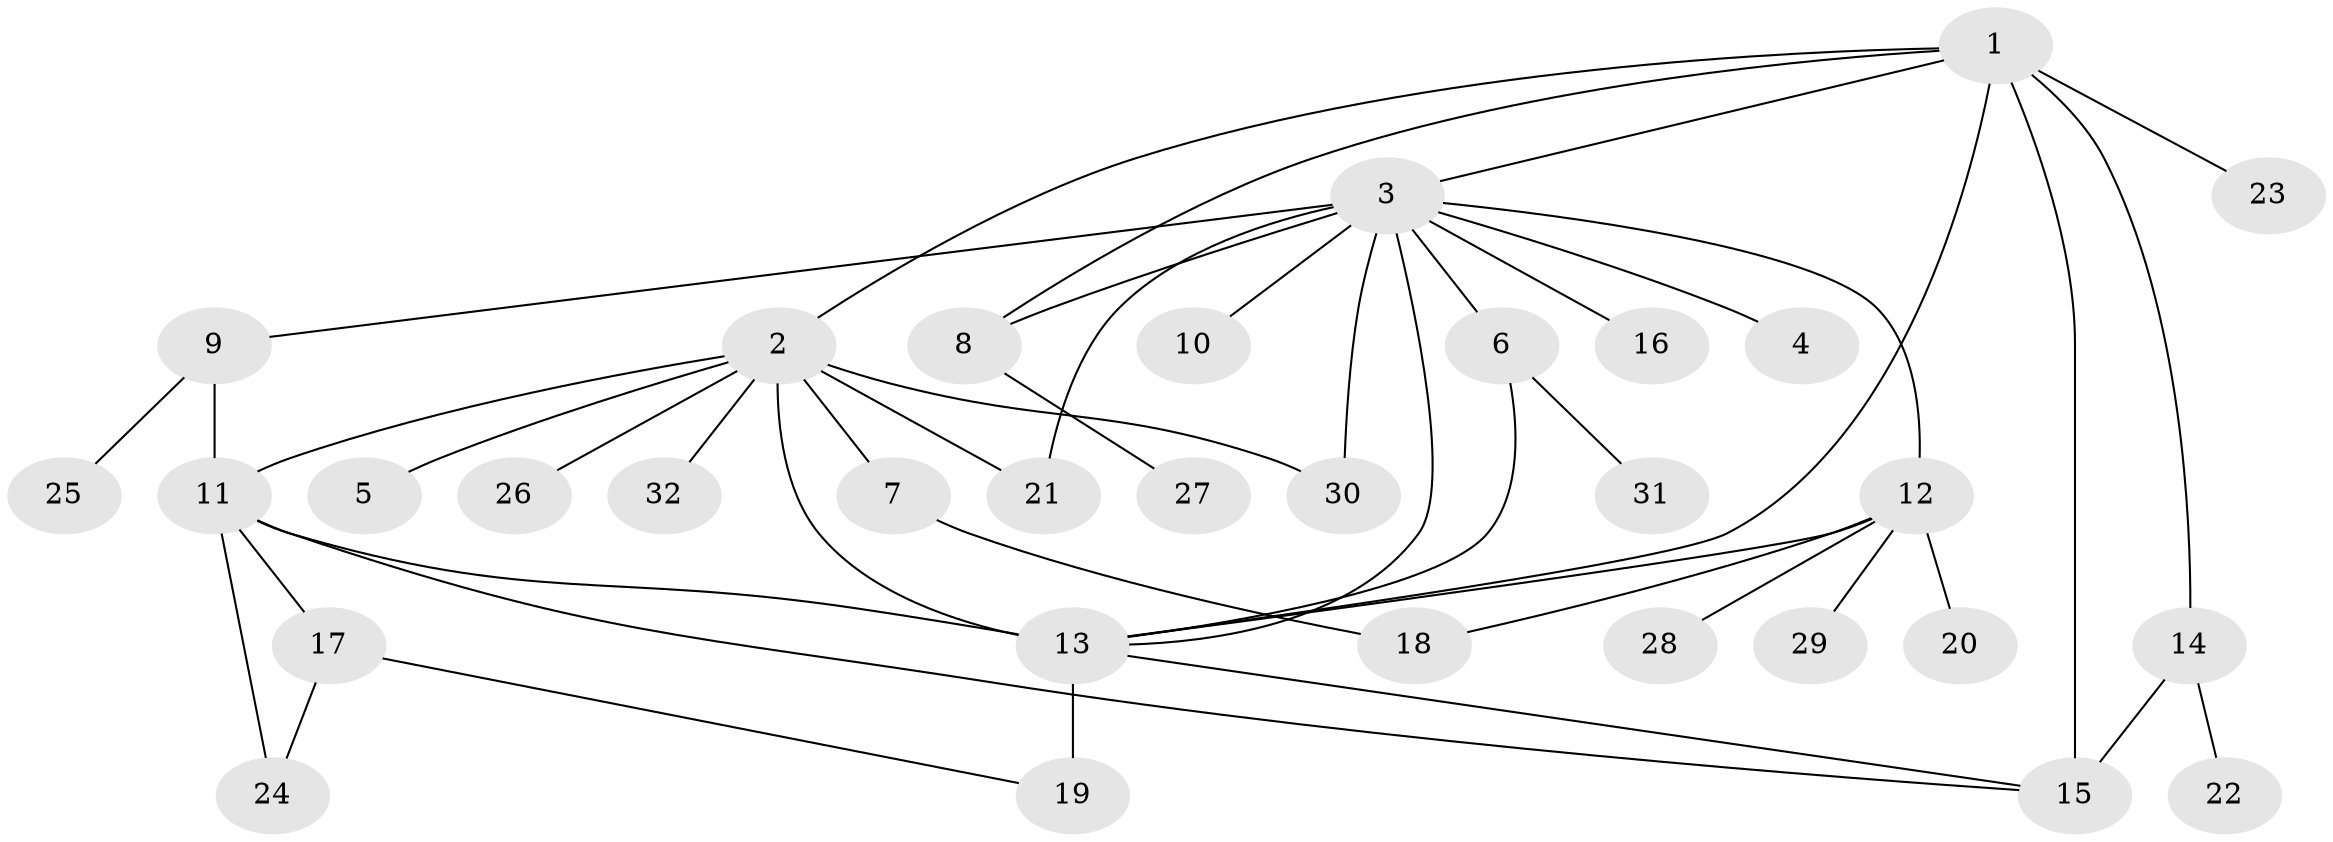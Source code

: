 // original degree distribution, {8: 0.038461538461538464, 13: 0.038461538461538464, 2: 0.11538461538461539, 1: 0.5576923076923077, 4: 0.057692307692307696, 3: 0.11538461538461539, 9: 0.019230769230769232, 10: 0.019230769230769232, 7: 0.019230769230769232, 5: 0.019230769230769232}
// Generated by graph-tools (version 1.1) at 2025/50/03/04/25 22:50:23]
// undirected, 32 vertices, 46 edges
graph export_dot {
  node [color=gray90,style=filled];
  1;
  2;
  3;
  4;
  5;
  6;
  7;
  8;
  9;
  10;
  11;
  12;
  13;
  14;
  15;
  16;
  17;
  18;
  19;
  20;
  21;
  22;
  23;
  24;
  25;
  26;
  27;
  28;
  29;
  30;
  31;
  32;
  1 -- 2 [weight=1.0];
  1 -- 3 [weight=1.0];
  1 -- 8 [weight=1.0];
  1 -- 13 [weight=1.0];
  1 -- 14 [weight=1.0];
  1 -- 15 [weight=1.0];
  1 -- 23 [weight=1.0];
  2 -- 5 [weight=1.0];
  2 -- 7 [weight=1.0];
  2 -- 11 [weight=1.0];
  2 -- 13 [weight=3.0];
  2 -- 21 [weight=1.0];
  2 -- 26 [weight=1.0];
  2 -- 30 [weight=1.0];
  2 -- 32 [weight=1.0];
  3 -- 4 [weight=1.0];
  3 -- 6 [weight=1.0];
  3 -- 8 [weight=1.0];
  3 -- 9 [weight=1.0];
  3 -- 10 [weight=1.0];
  3 -- 12 [weight=1.0];
  3 -- 13 [weight=1.0];
  3 -- 16 [weight=1.0];
  3 -- 21 [weight=1.0];
  3 -- 30 [weight=1.0];
  6 -- 13 [weight=1.0];
  6 -- 31 [weight=1.0];
  7 -- 18 [weight=1.0];
  8 -- 27 [weight=1.0];
  9 -- 11 [weight=1.0];
  9 -- 25 [weight=1.0];
  11 -- 13 [weight=1.0];
  11 -- 15 [weight=1.0];
  11 -- 17 [weight=1.0];
  11 -- 24 [weight=1.0];
  12 -- 13 [weight=1.0];
  12 -- 18 [weight=1.0];
  12 -- 20 [weight=1.0];
  12 -- 28 [weight=1.0];
  12 -- 29 [weight=1.0];
  13 -- 15 [weight=1.0];
  13 -- 19 [weight=3.0];
  14 -- 15 [weight=3.0];
  14 -- 22 [weight=1.0];
  17 -- 19 [weight=1.0];
  17 -- 24 [weight=1.0];
}
